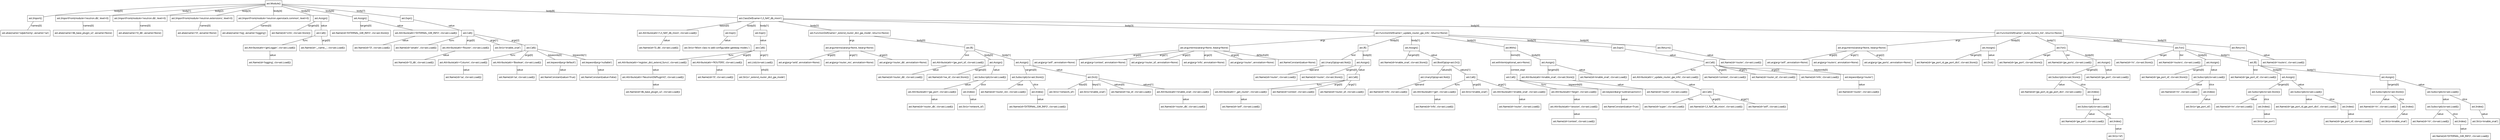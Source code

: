 graph G {
	graph [bb="0,0,14208,819"];
	node [label="\N"];
	<_ast.Module object at 0x11ee90a50>	 [fontname=Curier,
		height=0.5,
		label="ast.Module()",
		pos="1531,801",
		shape=box,
		width=1.3056];
	<_ast.Import object at 0x126f025d0>	 [fontname=Curier,
		height=0.5,
		label="ast.Import()",
		pos="201,714",
		shape=box,
		width=1.2222];
	<_ast.Module object at 0x11ee90a50> -- <_ast.Import object at 0x126f025d0>	 [fontname=Curier,
		label="body[0]",
		lp="704,757.5",
		pos="1483.9,800.22 1321.1,797.14 767.69,783.3 314,732 291.2,729.42 265.97,725.51 245.15,721.98"];
	<_ast.ImportFrom object at 0x126f02dd0>	 [fontname=Curier,
		height=0.5,
		label="ast.ImportFrom(module='neutron.db', level=0)",
		pos="473,714",
		shape=box,
		width=4.1667];
	<_ast.Module object at 0x11ee90a50> -- <_ast.ImportFrom object at 0x126f02dd0>	 [fontname=Curier,
		label="body[1]",
		lp="1026,757.5",
		pos="1483.7,797.97 1349.9,789.28 957.3,762.89 632,732 629.1,731.72 626.16,731.44 623.21,731.15"];
	<_ast.ImportFrom object at 0x128fe7690>	 [fontname=Curier,
		height=0.5,
		label="ast.ImportFrom(module='neutron.db', level=0)",
		pos="791,714",
		shape=box,
		width=4.1667];
	<_ast.Module object at 0x11ee90a50> -- <_ast.ImportFrom object at 0x128fe7690>	 [fontname=Curier,
		label="body[2]",
		lp="1229,757.5",
		pos="1483.9,795.46 1376.7,782.85 1110.8,751.59 941.28,731.67"];
	<_ast.ImportFrom object at 0x1266eb490>	 [fontname=Curier,
		height=0.5,
		label="ast.ImportFrom(module='neutron.extensions', level=0)",
		pos="1135,714",
		shape=box,
		width=4.875];
	<_ast.Module object at 0x11ee90a50> -- <_ast.ImportFrom object at 0x1266eb490>	 [fontname=Curier,
		label="body[3]",
		lp="1380,757.5",
		pos="1483.6,790.59 1417.8,776.14 1297.8,749.77 1217.2,732.06"];
	<_ast.ImportFrom object at 0x121acc750>	 [fontname=Curier,
		height=0.5,
		label="ast.ImportFrom(module='neutron.openstack.common', level=0)",
		pos="1531,714",
		shape=box,
		width=5.625];
	<_ast.Module object at 0x11ee90a50> -- <_ast.ImportFrom object at 0x121acc750>	 [fontname=Curier,
		label="body[4]",
		lp="1554,757.5",
		pos="1531,782.97 1531,768.04 1531,746.93 1531,732"];
	<_ast.Assign object at 0x12bda0d50>	 [fontname=Curier,
		height=0.5,
		label="ast.Assign()",
		pos="1797,714",
		shape=box,
		width=1.25];
	<_ast.Module object at 0x11ee90a50> -- <_ast.Assign object at 0x12bda0d50>	 [fontname=Curier,
		label="body[5]",
		lp="1708,757.5",
		pos="1578.3,785.52 1621.1,771.54 1685.8,750.39 1742,732 1745.2,730.94 1748.6,729.84 1752,728.74"];
	<_ast.Assign object at 0x126703190>	 [fontname=Curier,
		height=0.5,
		label="ast.Assign()",
		pos="2030,714",
		shape=box,
		width=1.25];
	<_ast.Module object at 0x11ee90a50> -- <_ast.Assign object at 0x126703190>	 [fontname=Curier,
		label="body[6]",
		lp="1834,757.5",
		pos="1578.4,792.74 1674.4,776 1890.6,738.31 1984.7,721.89"];
	<_ast.Expr object at 0x12c10f710>	 [fontname=Curier,
		height=0.5,
		label="ast.Expr()",
		pos="2402,714",
		shape=box,
		width=1.0694];
	<_ast.Module object at 0x11ee90a50> -- <_ast.Expr object at 0x12c10f710>	 [fontname=Curier,
		label="body[7]",
		lp="2042,757.5",
		pos="1578.1,796.29 1732.6,780.87 2221.4,732.04 2363.1,717.88"];
	<_ast.ClassDef object at 0x124ba3690>	 [fontname=Curier,
		height=0.5,
		label="ast.ClassDef(name='L3_NAT_db_mixin')",
		pos="4317,714",
		shape=box,
		width=3.7361];
	<_ast.Module object at 0x11ee90a50> -- <_ast.ClassDef object at 0x124ba3690>	 [fontname=Curier,
		label="body[8]",
		lp="3114,757.5",
		pos="1578.2,799.53 1891.6,789.74 3675.1,734.05 4182.4,718.2"];
	<_ast.alias object at 0x126f02bd0>	 [fontname=Curier,
		height=0.5,
		label="ast.alias(name='sqlalchemy', asname='sa')",
		pos="141,627",
		shape=box,
		width=3.9167];
	<_ast.Import object at 0x126f025d0> -- <_ast.alias object at 0x126f02bd0>	 [fontname=Curier,
		label="names[0]",
		lp="204,670.5",
		pos="188.57,695.97 178.27,681.04 163.71,659.93 153.42,645"];
	<_ast.alias object at 0x12ccbae50>	 [fontname=Curier,
		height=0.5,
		label="ast.alias(name='db_base_plugin_v2', asname=None)",
		pos="473,627",
		shape=box,
		width=4.8056];
	<_ast.ImportFrom object at 0x126f02dd0> -- <_ast.alias object at 0x12ccbae50>	 [fontname=Curier,
		label="names[0]",
		lp="502,670.5",
		pos="473,695.97 473,681.04 473,659.93 473,645"];
	<_ast.alias object at 0x128fe7350>	 [fontname=Curier,
		height=0.5,
		label="ast.alias(name='l3_db', asname=None)",
		pos="794,627",
		shape=box,
		width=3.5972];
	<_ast.ImportFrom object at 0x128fe7690> -- <_ast.alias object at 0x128fe7350>	 [fontname=Curier,
		label="names[0]",
		lp="822,670.5",
		pos="791.62,695.97 792.14,681.04 792.86,659.93 793.38,645"];
	<_ast.alias object at 0x121acc7d0>	 [fontname=Curier,
		height=0.5,
		label="ast.alias(name='l3', asname=None)",
		pos="1088,627",
		shape=box,
		width=3.2778];
	<_ast.ImportFrom object at 0x1266eb490> -- <_ast.alias object at 0x121acc7d0>	 [fontname=Curier,
		label="names[0]",
		lp="1144,670.5",
		pos="1125.3,695.97 1117.2,681.04 1105.8,659.93 1097.7,645"];
	<_ast.alias object at 0x126706ed0>	 [fontname=Curier,
		height=0.5,
		label="ast.alias(name='log', asname='logging')",
		pos="1355,627",
		shape=box,
		width=3.625];
	<_ast.ImportFrom object at 0x121acc750> -- <_ast.alias object at 0x126706ed0>	 [fontname=Curier,
		label="names[0]",
		lp="1483,670.5",
		pos="1494.5,695.97 1464.3,681.04 1421.6,659.93 1391.4,645"];
	<_ast.Name object at 0x12bda0f10>	 [fontname=Curier,
		height=0.5,
		label="ast.Name(id='LOG', ctx=ast.Store())",
		pos="1623,627",
		shape=box,
		width=3.3194];
	<_ast.Assign object at 0x12bda0d50> -- <_ast.Name object at 0x12bda0f10>	 [fontname=Curier,
		label="targets[0]",
		lp="1750.5,670.5",
		pos="1760.9,695.97 1731.1,681.04 1688.9,659.93 1659,645"];
	<_ast.Call object at 0x12bda0a90>	 [fontname=Curier,
		height=0.5,
		label="ast.Call()",
		pos="1797,627",
		shape=box,
		width=1.0139];
	<_ast.Assign object at 0x12bda0d50> -- <_ast.Call object at 0x12bda0a90>	 [fontname=Curier,
		label=value,
		lp="1814,670.5",
		pos="1797,695.97 1797,681.04 1797,659.93 1797,645"];
	<_ast.Attribute object at 0x126703a90>	 [fontname=Curier,
		height=0.5,
		label="ast.Attribute(attr='getLogger', ctx=ast.Load())",
		pos="1512,540",
		shape=box,
		width=4.0833];
	<_ast.Call object at 0x12bda0a90> -- <_ast.Attribute object at 0x126703a90>	 [fontname=Curier,
		label=func,
		lp="1706.5,583.5",
		pos="1760.5,612.35 1757.3,611.18 1754.1,610.05 1751,609 1694.3,589.75 1628.8,571.1 1580.8,558.05"];
	<_ast.Name object at 0x126703e50>	 [fontname=Curier,
		height=0.5,
		label="ast.Name(id='__name__', ctx=ast.Load())",
		pos="1814,540",
		shape=box,
		width=3.7917];
	<_ast.Call object at 0x12bda0a90> -- <_ast.Name object at 0x126703e50>	 [fontname=Curier,
		label="args[0]",
		lp="1828.5,583.5",
		pos="1800.5,608.97 1803.4,594.04 1807.6,572.93 1810.5,558"];
	<_ast.Name object at 0x126703dd0>	 [fontname=Curier,
		height=0.5,
		label="ast.Name(id='logging', ctx=ast.Load())",
		pos="1512,453",
		shape=box,
		width=3.5];
	<_ast.Attribute object at 0x126703a90> -- <_ast.Name object at 0x126703dd0>	 [fontname=Curier,
		label=value,
		lp="1529,496.5",
		pos="1512,521.97 1512,507.04 1512,485.93 1512,471"];
	<_ast.Name object at 0x123d56c50>	 [fontname=Curier,
		height=0.5,
		label="ast.Name(id='EXTERNAL_GW_INFO', ctx=ast.Store())",
		pos="2030,627",
		shape=box,
		width=4.9444];
	<_ast.Assign object at 0x126703190> -- <_ast.Name object at 0x123d56c50>	 [fontname=Curier,
		label="targets[0]",
		lp="2059.5,670.5",
		pos="2030,695.97 2030,681.04 2030,659.93 2030,645"];
	<_ast.Attribute object at 0x1258e0e90>	 [fontname=Curier,
		height=0.5,
		label="ast.Attribute(attr='EXTERNAL_GW_INFO', ctx=ast.Load())",
		pos="2415,627",
		shape=box,
		width=5.25];
	<_ast.Assign object at 0x126703190> -- <_ast.Attribute object at 0x1258e0e90>	 [fontname=Curier,
		label=value,
		lp="2263,670.5",
		pos="2075.3,703.76 2139.1,689.35 2256.4,662.83 2335.1,645.06"];
	<_ast.Name object at 0x12a1a6750>	 [fontname=Curier,
		height=0.5,
		label="ast.Name(id='l3', ctx=ast.Load())",
		pos="2113,540",
		shape=box,
		width=3.0278];
	<_ast.Attribute object at 0x1258e0e90> -- <_ast.Name object at 0x12a1a6750>	 [fontname=Curier,
		label=value,
		lp="2300,583.5",
		pos="2352.4,608.97 2300.6,594.04 2227.3,572.93 2175.5,558"];
	<_ast.Call object at 0x12c10f910>	 [fontname=Curier,
		height=0.5,
		label="ast.Call()",
		pos="2659,627",
		shape=box,
		width=1.0139];
	<_ast.Expr object at 0x12c10f710> -- <_ast.Call object at 0x12c10f910>	 [fontname=Curier,
		label=value,
		lp="2579,670.5",
		pos="2440.7,702.06 2483.2,688.8 2553.3,666.41 2613,645 2616.1,643.9 2619.2,642.73 2622.4,641.53"];
	<_ast.Name object at 0x12c10f090>	 [fontname=Curier,
		height=0.5,
		label="ast.Name(id='setattr', ctx=ast.Load())",
		pos="2363,540",
		shape=box,
		width=3.4167];
	<_ast.Call object at 0x12c10f910> -- <_ast.Name object at 0x12c10f090>	 [fontname=Curier,
		label=func,
		lp="2565.5,583.5",
		pos="2622.5,612.31 2619.3,611.15 2616.1,610.03 2613,609 2554.1,589.42 2486.2,570.94 2436.1,558.03"];
	<_ast.Attribute object at 0x12381a3d0>	 [fontname=Curier,
		height=0.5,
		label="ast.Attribute(attr='Router', ctx=ast.Load())",
		pos="2641,540",
		shape=box,
		width=3.7917];
	<_ast.Call object at 0x12c10f910> -- <_ast.Attribute object at 0x12381a3d0>	 [fontname=Curier,
		label="args[0]",
		lp="2673.5,583.5",
		pos="2655.3,608.97 2652.2,594.04 2647.8,572.93 2644.7,558"];
	<_ast.Str object at 0x12413ab50>	 [fontname=Curier,
		height=0.5,
		label="ast.Str(s='enable_snat')",
		pos="2877,540",
		shape=box,
		width=2.2639];
	<_ast.Call object at 0x12c10f910> -- <_ast.Str object at 0x12413ab50>	 [fontname=Curier,
		label="args[1]",
		lp="2803.5,583.5",
		pos="2696,612.24 2733.4,597.31 2791.3,574.2 2831.5,558.16"];
	<_ast.Call object at 0x12413acd0>	 [fontname=Curier,
		height=0.5,
		label="ast.Call()",
		pos="3013,540",
		shape=box,
		width=1.0139];
	<_ast.Call object at 0x12c10f910> -- <_ast.Call object at 0x12413acd0>	 [fontname=Curier,
		label="args[2]",
		lp="2922.5,583.5",
		pos="2695.6,620.86 2753.8,610.61 2870.8,588.17 2967,558 2970,557.05 2973.1,556 2976.3,554.9"];
	<_ast.Name object at 0x121ab3150>	 [fontname=Curier,
		height=0.5,
		label="ast.Name(id='l3_db', ctx=ast.Load())",
		pos="2357,453",
		shape=box,
		width=3.3472];
	<_ast.Attribute object at 0x12381a3d0> -- <_ast.Name object at 0x121ab3150>	 [fontname=Curier,
		label=value,
		lp="2534,496.5",
		pos="2582.2,521.97 2533.4,507.04 2464.5,485.93 2415.8,471"];
	<_ast.Attribute object at 0x126cd7d50>	 [fontname=Curier,
		height=0.5,
		label="ast.Attribute(attr='Column', ctx=ast.Load())",
		pos="2635,453",
		shape=box,
		width=3.875];
	<_ast.Call object at 0x12413acd0> -- <_ast.Attribute object at 0x126cd7d50>	 [fontname=Curier,
		label=func,
		lp="2909.5,496.5",
		pos="2976.3,525 2973.2,523.92 2970,522.9 2967,522 2894.1,500.32 2810.1,482.94 2744.9,471.05"];
	<_ast.Attribute object at 0x12c30ad50>	 [fontname=Curier,
		height=0.5,
		label="ast.Attribute(attr='Boolean', ctx=ast.Load())",
		pos="2934,453",
		shape=box,
		width=3.9306];
	<_ast.Call object at 0x12413acd0> -- <_ast.Attribute object at 0x12c30ad50>	 [fontname=Curier,
		label="args[0]",
		lp="3000.5,496.5",
		pos="2996.6,521.97 2983.1,507.04 2963.9,485.93 2950.3,471"];
	<_ast.keyword object at 0x121b2dd50>	 [fontname=Curier,
		height=0.5,
		label="ast.keyword(arg='default')",
		pos="3182,453",
		shape=box,
		width=2.4444];
	<_ast.Call object at 0x12413acd0> -- <_ast.keyword object at 0x121b2dd50>	 [fontname=Curier,
		label="keywords[0]",
		lp="3145.5,496.5",
		pos="3048,521.97 3077,507.04 3118,485.93 3147,471"];
	<_ast.keyword object at 0x125627c50>	 [fontname=Curier,
		height=0.5,
		label="ast.keyword(arg='nullable')",
		pos="3389,453",
		shape=box,
		width=2.5417];
	<_ast.Call object at 0x12413acd0> -- <_ast.keyword object at 0x125627c50>	 [fontname=Curier,
		label="keywords[1]",
		lp="3286.5,496.5",
		pos="3049.8,532.87 3085,525.92 3139.8,514.84 3187,504 3231.6,493.76 3281.4,481.19 3320.5,471.09"];
	<_ast.Name object at 0x126cd7290>	 [fontname=Curier,
		height=0.5,
		label="ast.Name(id='sa', ctx=ast.Load())",
		pos="2635,366",
		shape=box,
		width=3.0833];
	<_ast.Attribute object at 0x126cd7d50> -- <_ast.Name object at 0x126cd7290>	 [fontname=Curier,
		label=value,
		lp="2652,409.5",
		pos="2635,434.97 2635,420.04 2635,398.93 2635,384"];
	<_ast.Name object at 0x11ef83890>	 [fontname=Curier,
		height=0.5,
		label="ast.Name(id='sa', ctx=ast.Load())",
		pos="2932,366",
		shape=box,
		width=3.0833];
	<_ast.Attribute object at 0x12c30ad50> -- <_ast.Name object at 0x11ef83890>	 [fontname=Curier,
		label=value,
		lp="2951,409.5",
		pos="2933.6,434.97 2933.2,420.04 2932.8,398.93 2932.4,384"];
	<_ast.NameConstant object at 0x125627ed0>	 [fontname=Curier,
		height=0.5,
		label="ast.NameConstant(value=True)",
		pos="3167,366",
		shape=box,
		width=2.9444];
	<_ast.keyword object at 0x121b2dd50> -- <_ast.NameConstant object at 0x125627ed0>	 [fontname=Curier,
		label=value,
		lp="3193,409.5",
		pos="3178.9,434.97 3176.3,420.04 3172.7,398.93 3170.1,384"];
	<_ast.NameConstant object at 0x124ba3550>	 [fontname=Curier,
		height=0.5,
		label="ast.NameConstant(value=False)",
		pos="3400,366",
		shape=box,
		width=3.0278];
	<_ast.keyword object at 0x125627c50> -- <_ast.NameConstant object at 0x124ba3550>	 [fontname=Curier,
		label=value,
		lp="3413,409.5",
		pos="3391.3,434.97 3393.2,420.04 3395.8,398.93 3397.7,384"];
	<_ast.Attribute object at 0x124ba39d0>	 [fontname=Curier,
		height=0.5,
		label="ast.Attribute(attr='L3_NAT_db_mixin', ctx=ast.Load())",
		pos="3865,627",
		shape=box,
		width=4.8056];
	<_ast.ClassDef object at 0x124ba3690> -- <_ast.Attribute object at 0x124ba39d0>	 [fontname=Curier,
		label="bases[0]",
		lp="4145.5,670.5",
		pos="4223.3,695.97 4145.8,681.04 4036.1,659.93 3958.5,645"];
	<_ast.Expr object at 0x12bb1e150>	 [fontname=Curier,
		height=0.5,
		label="ast.Expr()",
		pos="4159,627",
		shape=box,
		width=1.0694];
	<_ast.ClassDef object at 0x124ba3690> -- <_ast.Expr object at 0x12bb1e150>	 [fontname=Curier,
		label="body[0]",
		lp="4271,670.5",
		pos="4284.3,695.97 4257.1,681.04 4218.8,659.93 4191.7,645"];
	<_ast.Expr object at 0x126cb8710>	 [fontname=Curier,
		height=0.5,
		label="ast.Expr()",
		pos="4317,627",
		shape=box,
		width=1.0694];
	<_ast.ClassDef object at 0x124ba3690> -- <_ast.Expr object at 0x126cb8710>	 [fontname=Curier,
		label="body[1]",
		lp="4340,670.5",
		pos="4317,695.97 4317,681.04 4317,659.93 4317,645"];
	<_ast.FunctionDef object at 0x126ecc490>	 [fontname=Curier,
		height=0.5,
		label="ast.FunctionDef(name='_extend_router_dict_gw_mode', returns=None)",
		pos="4816,627",
		shape=box,
		width=6.3611];
	<_ast.ClassDef object at 0x124ba3690> -- <_ast.FunctionDef object at 0x126ecc490>	 [fontname=Curier,
		label="body[2]",
		lp="4620,670.5",
		pos="4420.4,695.97 4506,681.04 4627.1,659.93 4712.7,645"];
	<_ast.FunctionDef object at 0x121b4b590>	 [fontname=Curier,
		height=0.5,
		label="ast.FunctionDef(name='_update_router_gw_info', returns=None)",
		pos="8040,627",
		shape=box,
		width=5.7778];
	<_ast.ClassDef object at 0x124ba3690> -- <_ast.FunctionDef object at 0x121b4b590>	 [fontname=Curier,
		label="body[3]",
		lp="6425,670.5",
		pos="4451.7,710.85 5011,697.78 7152.2,647.75 7831.8,631.87"];
	<_ast.FunctionDef object at 0x12c04ca10>	 [fontname=Curier,
		height=0.5,
		label="ast.FunctionDef(name='_build_routers_list', returns=None)",
		pos="11501,627",
		shape=box,
		width=5.2639];
	<_ast.ClassDef object at 0x124ba3690> -- <_ast.FunctionDef object at 0x12c04ca10>	 [fontname=Curier,
		label="body[4]",
		lp="8363,670.5",
		pos="4451.7,712.37 5333.5,701.69 10277,641.82 11311,629.3"];
	<_ast.Name object at 0x12bb1e290>	 [fontname=Curier,
		height=0.5,
		label="ast.Name(id='l3_db', ctx=ast.Load())",
		pos="3739,540",
		shape=box,
		width=3.3472];
	<_ast.Attribute object at 0x124ba39d0> -- <_ast.Name object at 0x12bb1e290>	 [fontname=Curier,
		label=value,
		lp="3827,583.5",
		pos="3838.9,608.97 3817.3,594.04 3786.7,572.93 3765.1,558"];
	<_ast.Str object at 0x12c2e9d10>	 [fontname=Curier,
		height=0.5,
		label="ast.Str(s='Mixin class to add configurable gateway modes.')",
		pos="4070,540",
		shape=box,
		width=5.3333];
	<_ast.Expr object at 0x12bb1e150> -- <_ast.Str object at 0x12c2e9d10>	 [fontname=Curier,
		label=value,
		lp="4137,583.5",
		pos="4140.6,608.97 4125.3,594.04 4103.7,572.93 4088.4,558"];
	<_ast.Call object at 0x12e2f0390>	 [fontname=Curier,
		height=0.5,
		label="ast.Call()",
		pos="4317,540",
		shape=box,
		width=1.0139];
	<_ast.Expr object at 0x126cb8710> -- <_ast.Call object at 0x12e2f0390>	 [fontname=Curier,
		label=value,
		lp="4334,583.5",
		pos="4317,608.97 4317,594.04 4317,572.93 4317,558"];
	<_ast.Attribute object at 0x12c2fa090>	 [fontname=Curier,
		height=0.5,
		label="ast.Attribute(attr='register_dict_extend_funcs', ctx=ast.Load())",
		pos="3702,453",
		shape=box,
		width=5.5278];
	<_ast.Call object at 0x12e2f0390> -- <_ast.Attribute object at 0x12c2fa090>	 [fontname=Curier,
		label=func,
		lp="4163.5,496.5",
		pos="4280.4,524.72 4277.2,523.7 4274.1,522.78 4271,522 4232.6,512.33 4022.1,488.02 3868.3,471.01"];
	<_ast.Attribute object at 0x126eccb50>	 [fontname=Curier,
		height=0.5,
		label="ast.Attribute(attr='ROUTERS', ctx=ast.Load())",
		pos="4069,453",
		shape=box,
		width=4.1667];
	<_ast.Call object at 0x12e2f0390> -- <_ast.Attribute object at 0x126eccb50>	 [fontname=Curier,
		label="args[0]",
		lp="4237.5,496.5",
		pos="4280.4,525.51 4277.2,524.31 4274.1,523.12 4271,522 4221.6,503.9 4164.8,484.65 4124.1,471.1"];
	<_ast.List object at 0x126ecc610>	 [fontname=Curier,
		height=0.5,
		label="ast.List(ctx=ast.Load())",
		pos="4317,453",
		shape=box,
		width=2.2083];
	<_ast.Call object at 0x12e2f0390> -- <_ast.List object at 0x126ecc610>	 [fontname=Curier,
		label="args[1]",
		lp="4338.5,496.5",
		pos="4317,521.97 4317,507.04 4317,485.93 4317,471"];
	<_ast.Attribute object at 0x126ecc9d0>	 [fontname=Curier,
		height=0.5,
		label="ast.Attribute(attr='NeutronDbPluginV2', ctx=ast.Load())",
		pos="3705,366",
		shape=box,
		width=4.9306];
	<_ast.Attribute object at 0x12c2fa090> -- <_ast.Attribute object at 0x126ecc9d0>	 [fontname=Curier,
		label=value,
		lp="3721,409.5",
		pos="3702.6,434.97 3703.1,420.04 3703.9,398.93 3704.4,384"];
	<_ast.Name object at 0x126ecc4d0>	 [fontname=Curier,
		height=0.5,
		label="ast.Name(id='db_base_plugin_v2', ctx=ast.Load())",
		pos="3705,279",
		shape=box,
		width=4.5556];
	<_ast.Attribute object at 0x126ecc9d0> -- <_ast.Name object at 0x126ecc4d0>	 [fontname=Curier,
		label=value,
		lp="3722,322.5",
		pos="3705,347.97 3705,333.04 3705,311.93 3705,297"];
	<_ast.Name object at 0x126ecc810>	 [fontname=Curier,
		height=0.5,
		label="ast.Name(id='l3', ctx=ast.Load())",
		pos="4060,366",
		shape=box,
		width=3.0278];
	<_ast.Attribute object at 0x126eccb50> -- <_ast.Name object at 0x126ecc810>	 [fontname=Curier,
		label=value,
		lp="4083,409.5",
		pos="4067.1,434.97 4065.6,420.04 4063.4,398.93 4061.9,384"];
	<_ast.Str object at 0x126ecc110>	 [fontname=Curier,
		height=0.5,
		label="ast.Str(s='_extend_router_dict_gw_mode')",
		pos="4327,366",
		shape=box,
		width=3.875];
	<_ast.List object at 0x126ecc610> -- <_ast.Str object at 0x126ecc110>	 [fontname=Curier,
		label="elts[0]",
		lp="4342,409.5",
		pos="4319.1,434.97 4320.8,420.04 4323.2,398.93 4324.9,384"];
	<_ast.arguments object at 0x126ecc710>	 [fontname=Curier,
		height=0.5,
		label="ast.arguments(vararg=None, kwarg=None)",
		pos="4816,540",
		shape=box,
		width=3.9306];
	<_ast.FunctionDef object at 0x126ecc490> -- <_ast.arguments object at 0x126ecc710>	 [fontname=Curier,
		label=args,
		lp="4830,583.5",
		pos="4816,608.97 4816,594.04 4816,572.93 4816,558"];
	<_ast.If object at 0x12a5a0650>	 [fontname=Curier,
		height=0.5,
		label="ast.If()",
		pos="5485,540",
		shape=box,
		width=0.77778];
	<_ast.FunctionDef object at 0x126ecc490> -- <_ast.If object at 0x12a5a0650>	 [fontname=Curier,
		label="body[0]",
		lp="5214,583.5",
		pos="4954.6,608.97 5116.3,587.95 5372.3,554.65 5456.9,543.66"];
	<_ast.arg object at 0x11d402a50>	 [fontname=Curier,
		height=0.5,
		label="ast.arg(arg='seld', annotation=None)",
		pos="4536,453",
		shape=box,
		width=3.375];
	<_ast.arguments object at 0x126ecc710> -- <_ast.arg object at 0x11d402a50>	 [fontname=Curier,
		label="args[0]",
		lp="4714.5,496.5",
		pos="4758,521.97 4709.9,507.04 4642,485.93 4593.9,471"];
	<_ast.arg object at 0x12a5b5d10>	 [fontname=Curier,
		height=0.5,
		label="ast.arg(arg='router_res', annotation=None)",
		pos="4816,453",
		shape=box,
		width=3.9028];
	<_ast.arguments object at 0x126ecc710> -- <_ast.arg object at 0x12a5b5d10>	 [fontname=Curier,
		label="args[1]",
		lp="4837.5,496.5",
		pos="4816,521.97 4816,507.04 4816,485.93 4816,471"];
	<_ast.arg object at 0x12a5a0550>	 [fontname=Curier,
		height=0.5,
		label="ast.arg(arg='router_db', annotation=None)",
		pos="5113,453",
		shape=box,
		width=3.8472];
	<_ast.arguments object at 0x126ecc710> -- <_ast.arg object at 0x12a5a0550>	 [fontname=Curier,
		label="args[2]",
		lp="5004.5,496.5",
		pos="4877.5,521.97 4928.5,507.04 5000.6,485.93 5051.5,471"];
	<_ast.Attribute object at 0x12a5a08d0>	 [fontname=Curier,
		height=0.5,
		label="ast.Attribute(attr='gw_port_id', ctx=ast.Load())",
		pos="5420,453",
		shape=box,
		width=4.1667];
	<_ast.If object at 0x12a5a0650> -- <_ast.Attribute object at 0x12a5a08d0>	 [fontname=Curier,
		label=test,
		lp="5468.5,496.5",
		pos="5471.5,521.97 5460.4,507.04 5444.6,485.93 5433.5,471"];
	<_ast.Assign object at 0x12a5a0c90>	 [fontname=Curier,
		height=0.5,
		label="ast.Assign()",
		pos="5633,453",
		shape=box,
		width=1.25];
	<_ast.If object at 0x12a5a0650> -- <_ast.Assign object at 0x12a5a0c90>	 [fontname=Curier,
		label="body[0]",
		lp="5591,496.5",
		pos="5513.2,523.43 5538.7,508.44 5576.1,486.42 5602.4,471.01"];
	<_ast.Assign object at 0x121b4b390>	 [fontname=Curier,
		height=0.5,
		label="ast.Assign()",
		pos="5765,453",
		shape=box,
		width=1.25];
	<_ast.If object at 0x12a5a0650> -- <_ast.Assign object at 0x121b4b390>	 [fontname=Curier,
		label="body[1]",
		lp="5686,496.5",
		pos="5513.2,532.98 5540.2,526.1 5582.1,515.07 5618,504 5652.5,493.37 5691,479.96 5719.9,469.56"];
	<_ast.Name object at 0x12a5a0bd0>	 [fontname=Curier,
		height=0.5,
		label="ast.Name(id='router_db', ctx=ast.Load())",
		pos="5095,366",
		shape=box,
		width=3.7083];
	<_ast.Attribute object at 0x12a5a08d0> -- <_ast.Name object at 0x12a5a0bd0>	 [fontname=Curier,
		label=value,
		lp="5294,409.5",
		pos="5352.7,434.97 5296.9,420.04 5218,398.93 5162.3,384"];
	<_ast.Name object at 0x121b4b610>	 [fontname=Curier,
		height=0.5,
		label="ast.Name(id='nw_id', ctx=ast.Store())",
		pos="5370,366",
		shape=box,
		width=3.4167];
	<_ast.Assign object at 0x12a5a0c90> -- <_ast.Name object at 0x121b4b610>	 [fontname=Curier,
		label="targets[0]",
		lp="5551.5,409.5",
		pos="5587.9,437.96 5584.9,436.96 5581.9,435.96 5579,435 5526.8,417.67 5467.2,398.01 5425,384.12"];
	<_ast.Subscript object at 0x121b4b350>	 [fontname=Curier,
		height=0.5,
		label="ast.Subscript(ctx=ast.Load())",
		pos="5609,366",
		shape=box,
		width=2.7222];
	<_ast.Assign object at 0x12a5a0c90> -- <_ast.Subscript object at 0x121b4b350>	 [fontname=Curier,
		label=value,
		lp="5640,409.5",
		pos="5628,434.97 5623.9,420.04 5618.1,398.93 5614,384"];
	<_ast.Attribute object at 0x121b4b290>	 [fontname=Curier,
		height=0.5,
		label="ast.Attribute(attr='gw_port', ctx=ast.Load())",
		pos="5335,279",
		shape=box,
		width=3.9028];
	<_ast.Subscript object at 0x121b4b350> -- <_ast.Attribute object at 0x121b4b290>	 [fontname=Curier,
		label=value,
		lp="5506,322.5",
		pos="5552.2,347.97 5505.2,333.04 5438.7,311.93 5391.7,297"];
	<_ast.Index object at 0x121b4b710>	 [fontname=Curier,
		height=0.5,
		label="ast.Index()",
		pos="5543,279",
		shape=box,
		width=1.1528];
	<_ast.Subscript object at 0x121b4b350> -- <_ast.Index object at 0x121b4b710>	 [fontname=Curier,
		label=slice,
		lp="5594.5,322.5",
		pos="5595.3,347.97 5584,333.04 5568,311.93 5556.7,297"];
	<_ast.Name object at 0x121b4b450>	 [fontname=Curier,
		height=0.5,
		label="ast.Name(id='router_db', ctx=ast.Load())",
		pos="5328,192",
		shape=box,
		width=3.7083];
	<_ast.Attribute object at 0x121b4b290> -- <_ast.Name object at 0x121b4b450>	 [fontname=Curier,
		label=value,
		lp="5349,235.5",
		pos="5333.5,260.97 5332.3,246.04 5330.6,224.93 5329.4,210"];
	<_ast.Str object at 0x121b4b250>	 [fontname=Curier,
		height=0.5,
		label="ast.Str(s='network_id')",
		pos="5557,192",
		shape=box,
		width=2.1528];
	<_ast.Index object at 0x121b4b710> -- <_ast.Str object at 0x121b4b250>	 [fontname=Curier,
		label=value,
		lp="5568,235.5",
		pos="5545.9,260.97 5548.3,246.04 5551.7,224.93 5554.1,210"];
	<_ast.Subscript object at 0x121b4b5d0>	 [fontname=Curier,
		height=0.5,
		label="ast.Subscript(ctx=ast.Store())",
		pos="5824,366",
		shape=box,
		width=2.75];
	<_ast.Assign object at 0x121b4b390> -- <_ast.Subscript object at 0x121b4b5d0>	 [fontname=Curier,
		label="targets[0]",
		lp="5828.5,409.5",
		pos="5777.2,434.97 5787.4,420.04 5801.7,398.93 5811.8,384"];
	<_ast.Dict object at 0x121b4b490>	 [fontname=Curier,
		height=0.5,
		label="ast.Dict()",
		pos="6247,366",
		shape=box,
		width=1.0139];
	<_ast.Assign object at 0x121b4b390> -- <_ast.Dict object at 0x121b4b490>	 [fontname=Curier,
		label=value,
		lp="5988,409.5",
		pos="5810.2,437.34 5813.2,436.5 5816.1,435.71 5819,435 5961.7,399.95 6135.7,378.23 6210.2,369.89"];
	<_ast.Name object at 0x121b4b310>	 [fontname=Curier,
		height=0.5,
		label="ast.Name(id='router_res', ctx=ast.Load())",
		pos="5738,279",
		shape=box,
		width=3.7639];
	<_ast.Subscript object at 0x121b4b5d0> -- <_ast.Name object at 0x121b4b310>	 [fontname=Curier,
		label=value,
		lp="5795,322.5",
		pos="5798.7,347.99 5791.7,342.53 5784.3,336.31 5778,330 5768,319.98 5758.1,307.47 5750.7,297.35"];
	<_ast.Index object at 0x121b4b4d0>	 [fontname=Curier,
		height=0.5,
		label="ast.Index()",
		pos="5933,279",
		shape=box,
		width=1.1528];
	<_ast.Subscript object at 0x121b4b5d0> -- <_ast.Index object at 0x121b4b4d0>	 [fontname=Curier,
		label=slice,
		lp="5900.5,322.5",
		pos="5846.6,347.97 5865.3,333.04 5891.7,311.93 5910.4,297"];
	<_ast.Name object at 0x121b4b690>	 [fontname=Curier,
		height=0.5,
		label="ast.Name(id='EXTERNAL_GW_INFO', ctx=ast.Load())",
		pos="5933,192",
		shape=box,
		width=4.9167];
	<_ast.Index object at 0x121b4b4d0> -- <_ast.Name object at 0x121b4b690>	 [fontname=Curier,
		label=value,
		lp="5950,235.5",
		pos="5933,260.97 5933,246.04 5933,224.93 5933,210"];
	<_ast.Str object at 0x121b4b950>	 [fontname=Curier,
		height=0.5,
		label="ast.Str(s='network_id')",
		pos="6070,279",
		shape=box,
		width=2.1528];
	<_ast.Dict object at 0x121b4b490> -- <_ast.Str object at 0x121b4b950>	 [fontname=Curier,
		label="keys[0]",
		lp="6192.5,322.5",
		pos="6210.3,347.97 6179.9,333.04 6137,311.93 6106.6,297"];
	<_ast.Str object at 0x121b4b650>	 [fontname=Curier,
		height=0.5,
		label="ast.Str(s='enable_snat')",
		pos="6247,279",
		shape=box,
		width=2.2639];
	<_ast.Dict object at 0x121b4b490> -- <_ast.Str object at 0x121b4b650>	 [fontname=Curier,
		label="keys[1]",
		lp="6269.5,322.5",
		pos="6247,347.97 6247,333.04 6247,311.93 6247,297"];
	<_ast.Name object at 0x121b4bf10>	 [fontname=Curier,
		height=0.5,
		label="ast.Name(id='nw_id', ctx=ast.Load())",
		pos="6469,279",
		shape=box,
		width=3.3889];
	<_ast.Dict object at 0x121b4b490> -- <_ast.Name object at 0x121b4bf10>	 [fontname=Curier,
		label="values[0]",
		lp="6400.5,322.5",
		pos="6283.7,351.63 6321.8,336.67 6381.7,313.2 6423,297.01"];
	<_ast.Attribute object at 0x121b4be90>	 [fontname=Curier,
		height=0.5,
		label="ast.Attribute(attr='enable_snat', ctx=ast.Load())",
		pos="6763,279",
		shape=box,
		width=4.2639];
	<_ast.Dict object at 0x121b4b490> -- <_ast.Attribute object at 0x121b4be90>	 [fontname=Curier,
		label="values[1]",
		lp="6564.5,322.5",
		pos="6283.7,359.81 6360.3,346.9 6539.8,316.64 6656.1,297.03"];
	<_ast.Name object at 0x121b4b7d0>	 [fontname=Curier,
		height=0.5,
		label="ast.Name(id='router_db', ctx=ast.Load())",
		pos="6763,192",
		shape=box,
		width=3.7083];
	<_ast.Attribute object at 0x121b4be90> -- <_ast.Name object at 0x121b4b7d0>	 [fontname=Curier,
		label=value,
		lp="6780,235.5",
		pos="6763,260.97 6763,246.04 6763,224.93 6763,210"];
	<_ast.arguments object at 0x121b4b210>	 [fontname=Curier,
		height=0.5,
		label="ast.arguments(vararg=None, kwarg=None)",
		pos="6776,540",
		shape=box,
		width=3.9306];
	<_ast.FunctionDef object at 0x121b4b590> -- <_ast.arguments object at 0x121b4b210>	 [fontname=Curier,
		label=args,
		lp="7498,583.5",
		pos="7832,612.68 7573.9,594.92 7140.8,565.11 6918,549.77"];
	<_ast.If object at 0x121b4bcd0>	 [fontname=Curier,
		height=0.5,
		label="ast.If()",
		pos="7667,540",
		shape=box,
		width=0.77778];
	<_ast.FunctionDef object at 0x121b4b590> -- <_ast.If object at 0x121b4bcd0>	 [fontname=Curier,
		label="body[0]",
		lp="7899,583.5",
		pos="7962.7,608.97 7879.5,589.56 7751.5,559.7 7695.2,546.58"];
	<_ast.Assign object at 0x121b4b810>	 [fontname=Curier,
		height=0.5,
		label="ast.Assign()",
		pos="8040,540",
		shape=box,
		width=1.25];
	<_ast.FunctionDef object at 0x121b4b590> -- <_ast.Assign object at 0x121b4b810>	 [fontname=Curier,
		label="body[1]",
		lp="8063,583.5",
		pos="8040,608.97 8040,594.04 8040,572.93 8040,558"];
	<_ast.With object at 0x121b4bb50>	 [fontname=Curier,
		height=0.5,
		label="ast.With()",
		pos="8589,540",
		shape=box,
		width=1.0556];
	<_ast.FunctionDef object at 0x121b4b590> -- <_ast.With object at 0x121b4bb50>	 [fontname=Curier,
		label="body[2]",
		lp="8371,583.5",
		pos="8153.8,608.97 8278,589.29 8470,558.86 8550.9,546.03"];
	<_ast.Expr object at 0x12c04cc10>	 [fontname=Curier,
		height=0.5,
		label="ast.Expr()",
		pos="9129,540",
		shape=box,
		width=1.0694];
	<_ast.FunctionDef object at 0x121b4b590> -- <_ast.Expr object at 0x12c04cc10>	 [fontname=Curier,
		label="body[3]",
		lp="8673,583.5",
		pos="8248,610.38 8514.4,589.1 8957.5,553.7 9090.3,543.09"];
	<_ast.Return object at 0x12c04c290>	 [fontname=Curier,
		height=0.5,
		label="ast.Return()",
		pos="9452,540",
		shape=box,
		width=1.25];
	<_ast.FunctionDef object at 0x121b4b590> -- <_ast.Return object at 0x12c04c290>	 [fontname=Curier,
		label="body[4]",
		lp="8951,583.5",
		pos="8248.1,616.35 8378.1,609.53 8548.8,600.25 8700,591 8968.1,574.6 9289.7,551.71 9406.7,543.28"];
	<_ast.arg object at 0x121b4b6d0>	 [fontname=Curier,
		height=0.5,
		label="ast.arg(arg='self', annotation=None)",
		pos="5948,453",
		shape=box,
		width=3.3194];
	<_ast.arguments object at 0x121b4b210> -- <_ast.arg object at 0x121b4b6d0>	 [fontname=Curier,
		label="args[0]",
		lp="6386.5,496.5",
		pos="6634.2,527.69 6492.9,515.02 6269.7,493.94 6077,471 6074,470.64 6070.9,470.27 6067.8,469.88"];
	<_ast.arg object at 0x121b4b0d0>	 [fontname=Curier,
		height=0.5,
		label="ast.arg(arg='context', annotation=None)",
		pos="6217,453",
		shape=box,
		width=3.6389];
	<_ast.arguments object at 0x121b4b210> -- <_ast.arg object at 0x121b4b0d0>	 [fontname=Curier,
		label="args[1]",
		lp="6551.5,496.5",
		pos="6660.2,521.97 6564.2,507.04 6428.6,485.93 6332.7,471"];
	<_ast.arg object at 0x121b4b150>	 [fontname=Curier,
		height=0.5,
		label="ast.arg(arg='router_id', annotation=None)",
		pos="6502,453",
		shape=box,
		width=3.7778];
	<_ast.arguments object at 0x121b4b210> -- <_ast.arg object at 0x121b4b150>	 [fontname=Curier,
		label="args[2]",
		lp="6677.5,496.5",
		pos="6719.2,521.97 6672.2,507.04 6605.7,485.93 6558.7,471"];
	<_ast.arg object at 0x121b4bc10>	 [fontname=Curier,
		height=0.5,
		label="ast.arg(arg='info', annotation=None)",
		pos="6776,453",
		shape=box,
		width=3.3333];
	<_ast.arguments object at 0x121b4b210> -- <_ast.arg object at 0x121b4bc10>	 [fontname=Curier,
		label="args[3]",
		lp="6797.5,496.5",
		pos="6776,521.97 6776,507.04 6776,485.93 6776,471"];
	<_ast.arg object at 0x121b4b1d0>	 [fontname=Curier,
		height=0.5,
		label="ast.arg(arg='router', annotation=None)",
		pos="7041,453",
		shape=box,
		width=3.5278];
	<_ast.arguments object at 0x121b4b210> -- <_ast.arg object at 0x121b4b1d0>	 [fontname=Curier,
		label="args[4]",
		lp="6946.5,496.5",
		pos="6830.9,521.97 6876.4,507.04 6940.7,485.93 6986.2,471"];
	<_ast.NameConstant object at 0x121b4b110>	 [fontname=Curier,
		height=0.5,
		label="ast.NameConstant(value=None)",
		pos="7295,453",
		shape=box,
		width=3.0139];
	<_ast.arguments object at 0x121b4b210> -- <_ast.NameConstant object at 0x121b4b110>	 [fontname=Curier,
		label="defaults[0]",
		lp="7099.5,496.5",
		pos="6883.5,521.97 6972.6,507.04 7098.6,485.93 7187.6,471"];
	<_ast.UnaryOp object at 0x121b4bc90>	 [fontname=Curier,
		height=0.5,
		label="ast.UnaryOp(op=ast.Not())",
		pos="7513,453",
		shape=box,
		width=2.5278];
	<_ast.If object at 0x121b4bcd0> -- <_ast.UnaryOp object at 0x121b4bc90>	 [fontname=Curier,
		label=test,
		lp="7611.5,496.5",
		pos="7638.8,524.04 7612.3,509.08 7572.7,486.73 7545.1,471.11"];
	<_ast.Assign object at 0x121b4bd50>	 [fontname=Curier,
		height=0.5,
		label="ast.Assign()",
		pos="7667,453",
		shape=box,
		width=1.25];
	<_ast.If object at 0x121b4bcd0> -- <_ast.Assign object at 0x121b4bd50>	 [fontname=Curier,
		label="body[0]",
		lp="7690,496.5",
		pos="7667,521.97 7667,507.04 7667,485.93 7667,471"];
	<_ast.Name object at 0x121b4bd10>	 [fontname=Curier,
		height=0.5,
		label="ast.Name(id='router', ctx=ast.Load())",
		pos="7219,366",
		shape=box,
		width=3.3889];
	<_ast.UnaryOp object at 0x121b4bc90> -- <_ast.Name object at 0x121b4bd10>	 [fontname=Curier,
		label=operand,
		lp="7410,409.5",
		pos="7452.1,434.97 7401.6,420.04 7330.3,398.93 7279.8,384"];
	<_ast.Name object at 0x121b4bf90>	 [fontname=Curier,
		height=0.5,
		label="ast.Name(id='router', ctx=ast.Store())",
		pos="7482,366",
		shape=box,
		width=3.4167];
	<_ast.Assign object at 0x121b4bd50> -- <_ast.Name object at 0x121b4bf90>	 [fontname=Curier,
		label="targets[0]",
		lp="7615.5,409.5",
		pos="7628.7,434.97 7596.9,420.04 7552,398.93 7520.3,384"];
	<_ast.Call object at 0x121b4bfd0>	 [fontname=Curier,
		height=0.5,
		label="ast.Call()",
		pos="7660,366",
		shape=box,
		width=1.0139];
	<_ast.Assign object at 0x121b4bd50> -- <_ast.Call object at 0x121b4bfd0>	 [fontname=Curier,
		label=value,
		lp="7681,409.5",
		pos="7665.5,434.97 7664.3,420.04 7662.6,398.93 7661.4,384"];
	<_ast.Attribute object at 0x121b4bdd0>	 [fontname=Curier,
		height=0.5,
		label="ast.Attribute(attr='_get_router', ctx=ast.Load())",
		pos="7086,279",
		shape=box,
		width=4.2083];
	<_ast.Call object at 0x121b4bfd0> -- <_ast.Attribute object at 0x121b4bdd0>	 [fontname=Curier,
		label=func,
		lp="7483.5,322.5",
		pos="7623.4,350.75 7620.2,349.73 7617.1,348.79 7614,348 7609.3,346.78 7380.3,317.06 7225.5,297.03"];
	<_ast.Name object at 0x121b4bc50>	 [fontname=Curier,
		height=0.5,
		label="ast.Name(id='context', ctx=ast.Load())",
		pos="7382,279",
		shape=box,
		width=3.5];
	<_ast.Call object at 0x121b4bfd0> -- <_ast.Name object at 0x121b4bc50>	 [fontname=Curier,
		label="args[0]",
		lp="7579.5,322.5",
		pos="7623.4,351.38 7620.3,350.2 7617.1,349.06 7614,348 7558.6,328.95 7494.7,310.17 7448,297.03"];
	<_ast.Name object at 0x121b4bbd0>	 [fontname=Curier,
		height=0.5,
		label="ast.Name(id='router_id', ctx=ast.Load())",
		pos="7657,279",
		shape=box,
		width=3.6389];
	<_ast.Call object at 0x121b4bfd0> -- <_ast.Name object at 0x121b4bbd0>	 [fontname=Curier,
		label="args[1]",
		lp="7680.5,322.5",
		pos="7659.4,347.97 7658.9,333.04 7658.1,311.93 7657.6,297"];
	<_ast.Name object at 0x121b4be10>	 [fontname=Curier,
		height=0.5,
		label="ast.Name(id='self', ctx=ast.Load())",
		pos="7086,192",
		shape=box,
		width=3.1806];
	<_ast.Attribute object at 0x121b4bdd0> -- <_ast.Name object at 0x121b4be10>	 [fontname=Curier,
		label=value,
		lp="7103,235.5",
		pos="7086,260.97 7086,246.04 7086,224.93 7086,210"];
	<_ast.Name object at 0x121b4b850>	 [fontname=Curier,
		height=0.5,
		label="ast.Name(id='enable_snat', ctx=ast.Store())",
		pos="7979,453",
		shape=box,
		width=3.9722];
	<_ast.Assign object at 0x121b4b810> -- <_ast.Name object at 0x121b4b850>	 [fontname=Curier,
		label="targets[0]",
		lp="8043.5,496.5",
		pos="8027.4,521.97 8016.9,507.04 8002.1,485.93 7991.6,471"];
	<_ast.BoolOp object at 0x121b4b890>	 [fontname=Curier,
		height=0.5,
		label="ast.BoolOp(op=ast.Or())",
		pos="8223,453",
		shape=box,
		width=2.3056];
	<_ast.Assign object at 0x121b4b810> -- <_ast.BoolOp object at 0x121b4b890>	 [fontname=Curier,
		label=value,
		lp="8160,496.5",
		pos="8077.9,521.97 8109.3,507.04 8153.7,485.93 8185.1,471"];
	<_ast.UnaryOp object at 0x121b4b8d0>	 [fontname=Curier,
		height=0.5,
		label="ast.UnaryOp(op=ast.Not())",
		pos="7981,366",
		shape=box,
		width=2.5278];
	<_ast.BoolOp object at 0x121b4b890> -- <_ast.UnaryOp object at 0x121b4b8d0>	 [fontname=Curier,
		label="values[0]",
		lp="8145.5,409.5",
		pos="8172.9,434.97 8131.3,420.04 8072.6,398.93 8031.1,384"];
	<_ast.Call object at 0x121b4b990>	 [fontname=Curier,
		height=0.5,
		label="ast.Call()",
		pos="8336,366",
		shape=box,
		width=1.0139];
	<_ast.BoolOp object at 0x121b4b890> -- <_ast.Call object at 0x121b4b990>	 [fontname=Curier,
		label="values[1]",
		lp="8315.5,409.5",
		pos="8246.4,434.97 8265.8,420.04 8293.2,398.93 8312.6,384"];
	<_ast.Name object at 0x121b4b910>	 [fontname=Curier,
		height=0.5,
		label="ast.Name(id='info', ctx=ast.Load())",
		pos="7921,279",
		shape=box,
		width=3.1944];
	<_ast.UnaryOp object at 0x121b4b8d0> -- <_ast.Name object at 0x121b4b910>	 [fontname=Curier,
		label=operand,
		lp="7981,322.5",
		pos="7968.6,347.97 7958.3,333.04 7943.7,311.93 7933.4,297"];
	<_ast.Attribute object at 0x121b4b9d0>	 [fontname=Curier,
		height=0.5,
		label="ast.Attribute(attr='get', ctx=ast.Load())",
		pos="8180,279",
		shape=box,
		width=3.4861];
	<_ast.Call object at 0x121b4b990> -- <_ast.Attribute object at 0x121b4b9d0>	 [fontname=Curier,
		label=func,
		lp="8281.5,322.5",
		pos="8303.7,347.97 8276.9,333.04 8239,311.93 8212.3,297"];
	<_ast.Str object at 0x121b4ba90>	 [fontname=Curier,
		height=0.5,
		label="ast.Str(s='enable_snat')",
		pos="8405,279",
		shape=box,
		width=2.2639];
	<_ast.Call object at 0x121b4b990> -- <_ast.Str object at 0x121b4ba90>	 [fontname=Curier,
		label="args[0]",
		lp="8396.5,322.5",
		pos="8350.3,347.97 8362.1,333.04 8378.9,311.93 8390.7,297"];
	<_ast.Attribute object at 0x121b4bad0>	 [fontname=Curier,
		height=0.5,
		label="ast.Attribute(attr='enable_snat', ctx=ast.Load())",
		pos="8658,279",
		shape=box,
		width=4.2639];
	<_ast.Call object at 0x121b4b990> -- <_ast.Attribute object at 0x121b4bad0>	 [fontname=Curier,
		label="args[1]",
		lp="8538.5,322.5",
		pos="8372.6,356.1 8425.7,341.76 8524.9,314.96 8591.2,297.05"];
	<_ast.Name object at 0x121b4ba10>	 [fontname=Curier,
		height=0.5,
		label="ast.Name(id='info', ctx=ast.Load())",
		pos="8180,192",
		shape=box,
		width=3.1944];
	<_ast.Attribute object at 0x121b4b9d0> -- <_ast.Name object at 0x121b4ba10>	 [fontname=Curier,
		label=value,
		lp="8197,235.5",
		pos="8180,260.97 8180,246.04 8180,224.93 8180,210"];
	<_ast.Name object at 0x121b4bb10>	 [fontname=Curier,
		height=0.5,
		label="ast.Name(id='router', ctx=ast.Load())",
		pos="8658,192",
		shape=box,
		width=3.3889];
	<_ast.Attribute object at 0x121b4bad0> -- <_ast.Name object at 0x121b4bb10>	 [fontname=Curier,
		label=value,
		lp="8675,235.5",
		pos="8658,260.97 8658,246.04 8658,224.93 8658,210"];
	<_ast.withitem object at 0x121b4bb90>	 [fontname=Curier,
		height=0.5,
		label="ast.withitem(optional_vars=None)",
		pos="8589,453",
		shape=box,
		width=3.125];
	<_ast.With object at 0x121b4bb50> -- <_ast.withitem object at 0x121b4bb90>	 [fontname=Curier,
		label="items[0]",
		lp="8614,496.5",
		pos="8589,521.97 8589,507.04 8589,485.93 8589,471"];
	<_ast.Assign object at 0x12c04cc90>	 [fontname=Curier,
		height=0.5,
		label="ast.Assign()",
		pos="8799,453",
		shape=box,
		width=1.25];
	<_ast.With object at 0x121b4bb50> -- <_ast.Assign object at 0x12c04cc90>	 [fontname=Curier,
		label="body[0]",
		lp="8730,496.5",
		pos="8627,524.24 8663.2,509.26 8717.6,486.74 8755.5,471.04"];
	<_ast.Call object at 0x121b4bd90>	 [fontname=Curier,
		height=0.5,
		label="ast.Call()",
		pos="8589,366",
		shape=box,
		width=1.0139];
	<_ast.withitem object at 0x121b4bb90> -- <_ast.Call object at 0x121b4bd90>	 [fontname=Curier,
		label=context_expr,
		lp="8629.5,409.5",
		pos="8589,434.97 8589,420.04 8589,398.93 8589,384"];
	<_ast.Attribute object at 0x121b4b050>	 [fontname=Curier,
		height=0.5,
		label="ast.Attribute(attr='begin', ctx=ast.Load())",
		pos="8962,279",
		shape=box,
		width=3.6806];
	<_ast.Call object at 0x121b4bd90> -- <_ast.Attribute object at 0x121b4b050>	 [fontname=Curier,
		label=func,
		lp="8773.5,322.5",
		pos="8625.7,351.01 8628.8,349.93 8632,348.91 8635,348 8707.1,326.44 8790.1,309.01 8854.5,297.06"];
	<_ast.keyword object at 0x121b4ba50>	 [fontname=Curier,
		height=0.5,
		label="ast.keyword(arg='subtransactions')",
		pos="9229,279",
		shape=box,
		width=3.2222];
	<_ast.Call object at 0x121b4bd90> -- <_ast.keyword object at 0x121b4ba50>	 [fontname=Curier,
		label="keywords[0]",
		lp="8961.5,322.5",
		pos="8625.6,350.68 8628.8,349.67 8631.9,348.76 8635,348 8647.7,344.88 9090,298.63 9103,297 9106.3,296.59 9109.6,296.16 9113,295.72"];
	<_ast.Attribute object at 0x121b4b090>	 [fontname=Curier,
		height=0.5,
		label="ast.Attribute(attr='session', ctx=ast.Load())",
		pos="8962,192",
		shape=box,
		width=3.875];
	<_ast.Attribute object at 0x121b4b050> -- <_ast.Attribute object at 0x121b4b090>	 [fontname=Curier,
		label=value,
		lp="8979,235.5",
		pos="8962,260.97 8962,246.04 8962,224.93 8962,210"];
	<_ast.Name object at 0x121b4b190>	 [fontname=Curier,
		height=0.5,
		label="ast.Name(id='context', ctx=ast.Load())",
		pos="8962,105",
		shape=box,
		width=3.5];
	<_ast.Attribute object at 0x121b4b090> -- <_ast.Name object at 0x121b4b190>	 [fontname=Curier,
		label=value,
		lp="8979,148.5",
		pos="8962,173.97 8962,159.04 8962,137.93 8962,123"];
	<_ast.NameConstant object at 0x12c04cc50>	 [fontname=Curier,
		height=0.5,
		label="ast.NameConstant(value=True)",
		pos="9227,192",
		shape=box,
		width=2.9444];
	<_ast.keyword object at 0x121b4ba50> -- <_ast.NameConstant object at 0x12c04cc50>	 [fontname=Curier,
		label=value,
		lp="9246,235.5",
		pos="9228.6,260.97 9228.2,246.04 9227.8,224.93 9227.4,210"];
	<_ast.Attribute object at 0x12c04ccd0>	 [fontname=Curier,
		height=0.5,
		label="ast.Attribute(attr='enable_snat', ctx=ast.Store())",
		pos="8799,366",
		shape=box,
		width=4.3056];
	<_ast.Assign object at 0x12c04cc90> -- <_ast.Attribute object at 0x12c04ccd0>	 [fontname=Curier,
		label="targets[0]",
		lp="8828.5,409.5",
		pos="8799,434.97 8799,420.04 8799,398.93 8799,384"];
	<_ast.Name object at 0x12c04cd50>	 [fontname=Curier,
		height=0.5,
		label="ast.Name(id='enable_snat', ctx=ast.Load())",
		pos="9114,366",
		shape=box,
		width=3.9306];
	<_ast.Assign object at 0x12c04cc90> -- <_ast.Name object at 0x12c04cd50>	 [fontname=Curier,
		label=value,
		lp="8993,409.5",
		pos="8844.1,440.54 8897.7,425.73 8987.5,400.93 9048.7,384.04"];
	<_ast.Name object at 0x12c04cd10>	 [fontname=Curier,
		height=0.5,
		label="ast.Name(id='router', ctx=ast.Load())",
		pos="9485,279",
		shape=box,
		width=3.3889];
	<_ast.Attribute object at 0x12c04ccd0> -- <_ast.Name object at 0x12c04cd10>	 [fontname=Curier,
		label=value,
		lp="9219,322.5",
		pos="8948.1,348 9059.8,334.37 9216.6,314.98 9354,297 9357,296.61 9360,296.22 9363,295.82"];
	<_ast.Call object at 0x12c04cbd0>	 [fontname=Curier,
		height=0.5,
		label="ast.Call()",
		pos="9703,453",
		shape=box,
		width=1.0139];
	<_ast.Expr object at 0x12c04cc10> -- <_ast.Call object at 0x12c04cbd0>	 [fontname=Curier,
		label=value,
		lp="9468,496.5",
		pos="9167.6,534.16 9272.7,518.21 9563.7,474.11 9666.5,458.54"];
	<_ast.Attribute object at 0x12c04cf10>	 [fontname=Curier,
		height=0.5,
		label="ast.Attribute(attr='_update_router_gw_info', ctx=ast.Load())",
		pos="9465,366",
		shape=box,
		width=5.3056];
	<_ast.Call object at 0x12c04cbd0> -- <_ast.Attribute object at 0x12c04cf10>	 [fontname=Curier,
		label=func,
		lp="9612.5,409.5",
		pos="9666.3,439.6 9625.7,424.73 9559.8,400.65 9514.5,384.11"];
	<_ast.Name object at 0x12c04c150>	 [fontname=Curier,
		height=0.5,
		label="ast.Name(id='context', ctx=ast.Load())",
		pos="9800,366",
		shape=box,
		width=3.5];
	<_ast.Call object at 0x12c04cbd0> -- <_ast.Name object at 0x12c04c150>	 [fontname=Curier,
		label="args[0]",
		lp="9779.5,409.5",
		pos="9723.1,434.97 9739.7,420.04 9763.3,398.93 9779.9,384"];
	<_ast.Name object at 0x12c04c190>	 [fontname=Curier,
		height=0.5,
		label="ast.Name(id='router_id', ctx=ast.Load())",
		pos="10075,366",
		shape=box,
		width=3.6389];
	<_ast.Call object at 0x12c04cbd0> -- <_ast.Name object at 0x12c04c190>	 [fontname=Curier,
		label="args[1]",
		lp="9895.5,409.5",
		pos="9739.7,438.02 9742.8,436.93 9746,435.91 9749,435 9821,413.44 9904,395.98 9968.2,384.02"];
	<_ast.Name object at 0x12c04c1d0>	 [fontname=Curier,
		height=0.5,
		label="ast.Name(id='info', ctx=ast.Load())",
		pos="10339,366",
		shape=box,
		width=3.1944];
	<_ast.Call object at 0x12c04cbd0> -- <_ast.Name object at 0x12c04c1d0>	 [fontname=Curier,
		label="args[2]",
		lp="10086,409.5",
		pos="9739.6,437.67 9742.8,436.66 9745.9,435.75 9749,435 9823.7,416.83 9844.6,425.29 9921,417 10052,402.82 10085,400.78 10215,384 10218,\
383.63 10221,383.24 10224,382.85"];
	<_ast.keyword object at 0x12c04c210>	 [fontname=Curier,
		height=0.5,
		label="ast.keyword(arg='router')",
		pos="10558,366",
		shape=box,
		width=2.375];
	<_ast.Call object at 0x12c04cbd0> -- <_ast.keyword object at 0x12c04c210>	 [fontname=Curier,
		label="keywords[0]",
		lp="10350,409.5",
		pos="9739.6,437.48 9742.7,436.51 9745.9,435.67 9749,435 9906.5,401.21 9950.3,428.52 10111,417 10268,405.76 10307,405.98 10463,384 10466,\
383.57 10469,383.1 10472,382.61"];
	<_ast.Call object at 0x12c04c050>	 [fontname=Curier,
		height=0.5,
		label="ast.Call()",
		pos="9717,279",
		shape=box,
		width=1.0139];
	<_ast.Attribute object at 0x12c04cf10> -- <_ast.Call object at 0x12c04c050>	 [fontname=Curier,
		label=value,
		lp="9624,322.5",
		pos="9517.2,347.97 9565.9,331.15 9637.4,306.48 9680.3,291.65"];
	<_ast.Name object at 0x12c04c090>	 [fontname=Curier,
		height=0.5,
		label="ast.Name(id='super', ctx=ast.Load())",
		pos="9472,192",
		shape=box,
		width=3.3611];
	<_ast.Call object at 0x12c04c050> -- <_ast.Name object at 0x12c04c090>	 [fontname=Curier,
		label=func,
		lp="9623.5,235.5",
		pos="9680.3,265.98 9638.5,251.14 9570,226.8 9523,210.11"];
	<_ast.Name object at 0x12c04c0d0>	 [fontname=Curier,
		height=0.5,
		label="ast.Name(id='L3_NAT_db_mixin', ctx=ast.Load())",
		pos="9772,192",
		shape=box,
		width=4.4722];
	<_ast.Call object at 0x12c04c050> -- <_ast.Name object at 0x12c04c0d0>	 [fontname=Curier,
		label="args[0]",
		lp="9769.5,235.5",
		pos="9728.4,260.97 9737.8,246.04 9751.2,224.93 9760.6,210"];
	<_ast.Name object at 0x12c04c110>	 [fontname=Curier,
		height=0.5,
		label="ast.Name(id='self', ctx=ast.Load())",
		pos="10066,192",
		shape=box,
		width=3.1806];
	<_ast.Call object at 0x12c04c050> -- <_ast.Name object at 0x12c04c110>	 [fontname=Curier,
		label="args[1]",
		lp="9934.5,235.5",
		pos="9753.7,269.85 9810.4,255.72 9920.4,228.3 9993.5,210.06"];
	<_ast.Name object at 0x12c04c250>	 [fontname=Curier,
		height=0.5,
		label="ast.Name(id='router', ctx=ast.Load())",
		pos="10558,279",
		shape=box,
		width=3.3889];
	<_ast.keyword object at 0x12c04c210> -- <_ast.Name object at 0x12c04c250>	 [fontname=Curier,
		label=value,
		lp="10575,322.5",
		pos="10558,347.97 10558,333.04 10558,311.93 10558,297"];
	<_ast.Name object at 0x12c04c350>	 [fontname=Curier,
		height=0.5,
		label="ast.Name(id='router', ctx=ast.Load())",
		pos="9880,453",
		shape=box,
		width=3.3889];
	<_ast.Return object at 0x12c04c290> -- <_ast.Name object at 0x12c04c350>	 [fontname=Curier,
		label=value,
		lp="9709,496.5",
		pos="9497.4,530.77 9567.1,516.6 9701.8,489.22 9791.3,471.03"];
	<_ast.arguments object at 0x12c04c310>	 [fontname=Curier,
		height=0.5,
		label="ast.arguments(vararg=None, kwarg=None)",
		pos="10551,540",
		shape=box,
		width=3.9306];
	<_ast.FunctionDef object at 0x12c04ca10> -- <_ast.arguments object at 0x12c04c310>	 [fontname=Curier,
		label=args,
		lp="11097,583.5",
		pos="11311,609.63 11129,592.92 10857,568.04 10693,552.99"];
	<_ast.Assign object at 0x12c04c490>	 [fontname=Curier,
		height=0.5,
		label="ast.Assign()",
		pos="11269,540",
		shape=box,
		width=1.25];
	<_ast.FunctionDef object at 0x12c04ca10> -- <_ast.Assign object at 0x12c04c490>	 [fontname=Curier,
		label="body[0]",
		lp="11422,583.5",
		pos="11453,608.97 11412,593.69 11354,571.94 11314,556.97"];
	<_ast.For object at 0x12c04ce50>	 [fontname=Curier,
		height=0.5,
		label="ast.For()",
		pos="11684,540",
		shape=box,
		width=0.95833];
	<_ast.FunctionDef object at 0x12c04ca10> -- <_ast.For object at 0x12c04ce50>	 [fontname=Curier,
		label="body[1]",
		lp="11627,583.5",
		pos="11539,608.97 11571,593.54 11618,571.51 11649,556.53"];
	<_ast.For object at 0x12c04c790>	 [fontname=Curier,
		height=0.5,
		label="ast.For()",
		pos="12358,540",
		shape=box,
		width=0.95833];
	<_ast.FunctionDef object at 0x12c04ca10> -- <_ast.For object at 0x12c04c790>	 [fontname=Curier,
		label="body[2]",
		lp="12004,583.5",
		pos="11678,609 11886,587.88 12217,554.35 12323,543.51"];
	<_ast.Return object at 0x123914090>	 [fontname=Curier,
		height=0.5,
		label="ast.Return()",
		pos="12695,540",
		shape=box,
		width=1.25];
	<_ast.FunctionDef object at 0x12c04ca10> -- <_ast.Return object at 0x123914090>	 [fontname=Curier,
		label="body[3]",
		lp="12255,583.5",
		pos="11691,614.53 11792,607.78 11918,599.17 12031,591 12264,574.14 12543,552.14 12650,543.6"];
	<_ast.arg object at 0x12c04c2d0>	 [fontname=Curier,
		height=0.5,
		label="ast.arg(arg='self', annotation=None)",
		pos="10140,453",
		shape=box,
		width=3.3194];
	<_ast.arguments object at 0x12c04c310> -- <_ast.arg object at 0x12c04c2d0>	 [fontname=Curier,
		label="args[0]",
		lp="10392,496.5",
		pos="10466,521.97 10395,507.04 10296,485.93 10225,471"];
	<_ast.arg object at 0x12c04c450>	 [fontname=Curier,
		height=0.5,
		label="ast.arg(arg='routers', annotation=None)",
		pos="10408,453",
		shape=box,
		width=3.625];
	<_ast.arguments object at 0x12c04c310> -- <_ast.arg object at 0x12c04c450>	 [fontname=Curier,
		label="args[1]",
		lp="10510,496.5",
		pos="10521,521.97 10497,507.04 10462,485.93 10438,471"];
	<_ast.arg object at 0x12c04c410>	 [fontname=Curier,
		height=0.5,
		label="ast.arg(arg='gw_ports', annotation=None)",
		pos="10694,453",
		shape=box,
		width=3.8056];
	<_ast.arguments object at 0x12c04c310> -- <_ast.arg object at 0x12c04c410>	 [fontname=Curier,
		label="args[2]",
		lp="10654,496.5",
		pos="10581,521.97 10605,507.04 10640,485.93 10664,471"];
	<_ast.Name object at 0x12c04c390>	 [fontname=Curier,
		height=0.5,
		label="ast.Name(id='gw_port_id_gw_port_dict', ctx=ast.Store())",
		pos="11032,453",
		shape=box,
		width=5.0694];
	<_ast.Assign object at 0x12c04c490> -- <_ast.Name object at 0x12c04c390>	 [fontname=Curier,
		label="targets[0]",
		lp="11194,496.5",
		pos="11224,523.43 11183,508.44 11123,486.42 11081,471.01"];
	<_ast.Dict object at 0x12c04ce90>	 [fontname=Curier,
		height=0.5,
		label="ast.Dict()",
		pos="11269,453",
		shape=box,
		width=1.0139];
	<_ast.Assign object at 0x12c04c490> -- <_ast.Dict object at 0x12c04ce90>	 [fontname=Curier,
		label=value,
		lp="11286,496.5",
		pos="11269,521.97 11269,507.04 11269,485.93 11269,471"];
	<_ast.Name object at 0x12c04ce10>	 [fontname=Curier,
		height=0.5,
		label="ast.Name(id='gw_port', ctx=ast.Store())",
		pos="11453,453",
		shape=box,
		width=3.5972];
	<_ast.For object at 0x12c04ce50> -- <_ast.Name object at 0x12c04ce10>	 [fontname=Curier,
		label=target,
		lp="11601,496.5",
		pos="11649,526.98 11610,512.14 11545,487.8 11501,471.11"];
	<_ast.Name object at 0x12c04cdd0>	 [fontname=Curier,
		height=0.5,
		label="ast.Name(id='gw_ports', ctx=ast.Load())",
		pos="11733,453",
		shape=box,
		width=3.6667];
	<_ast.For object at 0x12c04ce50> -- <_ast.Name object at 0x12c04cdd0>	 [fontname=Curier,
		label=iter,
		lp="11722,496.5",
		pos="11694,521.97 11703,507.04 11714,485.93 11723,471"];
	<_ast.Assign object at 0x12c04cd90>	 [fontname=Curier,
		height=0.5,
		label="ast.Assign()",
		pos="11928,453",
		shape=box,
		width=1.25];
	<_ast.For object at 0x12c04ce50> -- <_ast.Assign object at 0x12c04cd90>	 [fontname=Curier,
		label="body[0]",
		lp="11844,496.5",
		pos="11719,527.63 11762,512.29 11835,486.1 11883,469.18"];
	<_ast.Subscript object at 0x12c04c4d0>	 [fontname=Curier,
		height=0.5,
		label="ast.Subscript(ctx=ast.Store())",
		pos="11701,366",
		shape=box,
		width=2.75];
	<_ast.Assign object at 0x12c04cd90> -- <_ast.Subscript object at 0x12c04c4d0>	 [fontname=Curier,
		label="targets[0]",
		lp="11858,409.5",
		pos="11883,435.71 11844,420.74 11788,399.18 11748,384.01"];
	<_ast.Name object at 0x12c04c750>	 [fontname=Curier,
		height=0.5,
		label="ast.Name(id='gw_port', ctx=ast.Load())",
		pos="11947,366",
		shape=box,
		width=3.5694];
	<_ast.Assign object at 0x12c04cd90> -- <_ast.Name object at 0x12c04c750>	 [fontname=Curier,
		label=value,
		lp="11956,409.5",
		pos="11932,434.97 11935,420.04 11940,398.93 11943,384"];
	<_ast.Name object at 0x12c04c5d0>	 [fontname=Curier,
		height=0.5,
		label="ast.Name(id='gw_port_id_gw_port_dict', ctx=ast.Load())",
		pos="11673,279",
		shape=box,
		width=5.0417];
	<_ast.Subscript object at 0x12c04c4d0> -- <_ast.Name object at 0x12c04c5d0>	 [fontname=Curier,
		label=value,
		lp="11706,322.5",
		pos="11695,347.97 11690,333.04 11684,311.93 11679,297"];
	<_ast.Index object at 0x12c04c610>	 [fontname=Curier,
		height=0.5,
		label="ast.Index()",
		pos="11914,279",
		shape=box,
		width=1.1528];
	<_ast.Subscript object at 0x12c04c4d0> -- <_ast.Index object at 0x12c04c610>	 [fontname=Curier,
		label=slice,
		lp="11836,322.5",
		pos="11745,347.97 11783,332.69 11836,310.94 11872,295.97"];
	<_ast.Subscript object at 0x12c04c650>	 [fontname=Curier,
		height=0.5,
		label="ast.Subscript(ctx=ast.Load())",
		pos="11914,192",
		shape=box,
		width=2.7222];
	<_ast.Index object at 0x12c04c610> -- <_ast.Subscript object at 0x12c04c650>	 [fontname=Curier,
		label=value,
		lp="11931,235.5",
		pos="11914,260.97 11914,246.04 11914,224.93 11914,210"];
	<_ast.Name object at 0x12c04c690>	 [fontname=Curier,
		height=0.5,
		label="ast.Name(id='gw_port', ctx=ast.Load())",
		pos="11853,105",
		shape=box,
		width=3.5694];
	<_ast.Subscript object at 0x12c04c650> -- <_ast.Name object at 0x12c04c690>	 [fontname=Curier,
		label=value,
		lp="11905,148.5",
		pos="11901,173.97 11891,159.04 11876,137.93 11866,123"];
	<_ast.Index object at 0x12c04c6d0>	 [fontname=Curier,
		height=0.5,
		label="ast.Index()",
		pos="12041,105",
		shape=box,
		width=1.1528];
	<_ast.Subscript object at 0x12c04c650> -- <_ast.Index object at 0x12c04c6d0>	 [fontname=Curier,
		label=slice,
		lp="12000,148.5",
		pos="11940,173.97 11962,159.04 11993,137.93 12015,123"];
	<_ast.Str object at 0x12c04c710>	 [fontname=Curier,
		height=0.5,
		label="ast.Str(s='id')",
		pos="12041,18",
		shape=box,
		width=1.3611];
	<_ast.Index object at 0x12c04c6d0> -- <_ast.Str object at 0x12c04c710>	 [fontname=Curier,
		label=value,
		lp="12058,61.5",
		pos="12041,86.974 12041,72.042 12041,50.928 12041,36.003"];
	<_ast.Name object at 0x12c04c7d0>	 [fontname=Curier,
		height=0.5,
		label="ast.Name(id='rtr', ctx=ast.Store())",
		pos="12103,453",
		shape=box,
		width=3.0972];
	<_ast.For object at 0x12c04c790> -- <_ast.Name object at 0x12c04c7d0>	 [fontname=Curier,
		label=target,
		lp="12264,496.5",
		pos="12323,528.18 12280,513.49 12206,488.3 12156,471.16"];
	<_ast.Name object at 0x12c04c810>	 [fontname=Curier,
		height=0.5,
		label="ast.Name(id='routers', ctx=ast.Load())",
		pos="12358,453",
		shape=box,
		width=3.4861];
	<_ast.For object at 0x12c04c790> -- <_ast.Name object at 0x12c04c810>	 [fontname=Curier,
		label=iter,
		lp="12368,496.5",
		pos="12358,521.97 12358,507.04 12358,485.93 12358,471"];
	<_ast.Assign object at 0x12c04c850>	 [fontname=Curier,
		height=0.5,
		label="ast.Assign()",
		pos="12547,453",
		shape=box,
		width=1.25];
	<_ast.For object at 0x12c04c790> -- <_ast.Assign object at 0x12c04c850>	 [fontname=Curier,
		label="body[0]",
		lp="12487,496.5",
		pos="12393,524.04 12425,509.08 12474,486.73 12508,471.11"];
	<_ast.If object at 0x12c04c9d0>	 [fontname=Curier,
		height=0.5,
		label="ast.If()",
		pos="12781,453",
		shape=box,
		width=0.77778];
	<_ast.For object at 0x12c04c790> -- <_ast.If object at 0x12c04c9d0>	 [fontname=Curier,
		label="body[1]",
		lp="12618,496.5",
		pos="12393,532.88 12474,516.08 12678,474.22 12753,458.81"];
	<_ast.Name object at 0x12c04c890>	 [fontname=Curier,
		height=0.5,
		label="ast.Name(id='gw_port_id', ctx=ast.Store())",
		pos="12272,366",
		shape=box,
		width=3.8611];
	<_ast.Assign object at 0x12c04c850> -- <_ast.Name object at 0x12c04c890>	 [fontname=Curier,
		label="targets[0]",
		lp="12462,409.5",
		pos="12502,438.22 12499,437.13 12495,436.04 12492,435 12437,417.47 12375,397.91 12330,384.11"];
	<_ast.Subscript object at 0x12c04c8d0>	 [fontname=Curier,
		height=0.5,
		label="ast.Subscript(ctx=ast.Load())",
		pos="12527,366",
		shape=box,
		width=2.7222];
	<_ast.Assign object at 0x12c04c850> -- <_ast.Subscript object at 0x12c04c8d0>	 [fontname=Curier,
		label=value,
		lp="12556,409.5",
		pos="12543,434.97 12539,420.04 12535,398.93 12531,384"];
	<_ast.Name object at 0x12c04c910>	 [fontname=Curier,
		height=0.5,
		label="ast.Name(id='rtr', ctx=ast.Load())",
		pos="12357,279",
		shape=box,
		width=3.0556];
	<_ast.Subscript object at 0x12c04c8d0> -- <_ast.Name object at 0x12c04c910>	 [fontname=Curier,
		label=value,
		lp="12470,322.5",
		pos="12492,347.97 12463,333.04 12421,311.93 12392,297"];
	<_ast.Index object at 0x12c04c950>	 [fontname=Curier,
		height=0.5,
		label="ast.Index()",
		pos="12527,279",
		shape=box,
		width=1.1528];
	<_ast.Subscript object at 0x12c04c8d0> -- <_ast.Index object at 0x12c04c950>	 [fontname=Curier,
		label=slice,
		lp="12542,322.5",
		pos="12527,347.97 12527,333.04 12527,311.93 12527,297"];
	<_ast.Str object at 0x12c04c990>	 [fontname=Curier,
		height=0.5,
		label="ast.Str(s='gw_port_id')",
		pos="12485,192",
		shape=box,
		width=2.1528];
	<_ast.Index object at 0x12c04c950> -- <_ast.Str object at 0x12c04c990>	 [fontname=Curier,
		label=value,
		lp="12526,235.5",
		pos="12518,260.97 12511,246.04 12501,224.93 12494,210"];
	<_ast.Name object at 0x12c04ca50>	 [fontname=Curier,
		height=0.5,
		label="ast.Name(id='gw_port_id', ctx=ast.Load())",
		pos="12781,366",
		shape=box,
		width=3.8333];
	<_ast.If object at 0x12c04c9d0> -- <_ast.Name object at 0x12c04ca50>	 [fontname=Curier,
		label=test,
		lp="12792,409.5",
		pos="12781,434.97 12781,420.04 12781,398.93 12781,384"];
	<_ast.Assign object at 0x12c04ca90>	 [fontname=Curier,
		height=0.5,
		label="ast.Assign()",
		pos="12982,366",
		shape=box,
		width=1.25];
	<_ast.If object at 0x12c04c9d0> -- <_ast.Assign object at 0x12c04ca90>	 [fontname=Curier,
		label="body[0]",
		lp="12913,409.5",
		pos="12809,439.08 12812,437.68 12815,436.3 12818,435 12858,416.89 12904,397.64 12937,384.09"];
	<_ast.Assign object at 0x12c04c3d0>	 [fontname=Curier,
		height=0.5,
		label="ast.Assign()",
		pos="13570,366",
		shape=box,
		width=1.25];
	<_ast.If object at 0x12c04c9d0> -- <_ast.Assign object at 0x12c04c3d0>	 [fontname=Curier,
		label="body[1]",
		lp="13119,409.5",
		pos="12809,437.99 12812,436.83 12815,435.81 12818,435 12886,416 13373,380.06 13525,369.19"];
	<_ast.Subscript object at 0x12c04cad0>	 [fontname=Curier,
		height=0.5,
		label="ast.Subscript(ctx=ast.Store())",
		pos="12861,279",
		shape=box,
		width=2.75];
	<_ast.Assign object at 0x12c04ca90> -- <_ast.Subscript object at 0x12c04cad0>	 [fontname=Curier,
		label="targets[0]",
		lp="12958,322.5",
		pos="12957,347.97 12936,333.04 12907,311.93 12886,297"];
	<_ast.Subscript object at 0x12c04cfd0>	 [fontname=Curier,
		height=0.5,
		label="ast.Subscript(ctx=ast.Load())",
		pos="13102,279",
		shape=box,
		width=2.7222];
	<_ast.Assign object at 0x12c04ca90> -- <_ast.Subscript object at 0x12c04cfd0>	 [fontname=Curier,
		label=value,
		lp="13066,322.5",
		pos="13007,347.97 13027,333.04 13057,311.93 13077,297"];
	<_ast.Name object at 0x12c04cb10>	 [fontname=Curier,
		height=0.5,
		label="ast.Name(id='rtr', ctx=ast.Load())",
		pos="12691,192",
		shape=box,
		width=3.0556];
	<_ast.Subscript object at 0x12c04cad0> -- <_ast.Name object at 0x12c04cb10>	 [fontname=Curier,
		label=value,
		lp="12804,235.5",
		pos="12826,260.97 12797,246.04 12755,224.93 12726,210"];
	<_ast.Index object at 0x12c04cb50>	 [fontname=Curier,
		height=0.5,
		label="ast.Index()",
		pos="12861,192",
		shape=box,
		width=1.1528];
	<_ast.Subscript object at 0x12c04cad0> -- <_ast.Index object at 0x12c04cb50>	 [fontname=Curier,
		label=slice,
		lp="12876,235.5",
		pos="12861,260.97 12861,246.04 12861,224.93 12861,210"];
	<_ast.Str object at 0x12c04cb90>	 [fontname=Curier,
		height=0.5,
		label="ast.Str(s='gw_port')",
		pos="12861,105",
		shape=box,
		width=1.9028];
	<_ast.Index object at 0x12c04cb50> -- <_ast.Str object at 0x12c04cb90>	 [fontname=Curier,
		label=value,
		lp="12878,148.5",
		pos="12861,173.97 12861,159.04 12861,137.93 12861,123"];
	<_ast.Name object at 0x12c04cf90>	 [fontname=Curier,
		height=0.5,
		label="ast.Name(id='gw_port_id_gw_port_dict', ctx=ast.Load())",
		pos="13102,192",
		shape=box,
		width=5.0417];
	<_ast.Subscript object at 0x12c04cfd0> -- <_ast.Name object at 0x12c04cf90>	 [fontname=Curier,
		label=value,
		lp="13119,235.5",
		pos="13102,260.97 13102,246.04 13102,224.93 13102,210"];
	<_ast.Index object at 0x12c04cf50>	 [fontname=Curier,
		height=0.5,
		label="ast.Index()",
		pos="13343,192",
		shape=box,
		width=1.1528];
	<_ast.Subscript object at 0x12c04cfd0> -- <_ast.Index object at 0x12c04cf50>	 [fontname=Curier,
		label=slice,
		lp="13250,235.5",
		pos="13152,260.97 13196,245.05 13260,222.09 13301,207.1"];
	<_ast.Name object at 0x12c04ced0>	 [fontname=Curier,
		height=0.5,
		label="ast.Name(id='gw_port_id', ctx=ast.Load())",
		pos="13343,105",
		shape=box,
		width=3.8333];
	<_ast.Index object at 0x12c04cf50> -- <_ast.Name object at 0x12c04ced0>	 [fontname=Curier,
		label=value,
		lp="13360,148.5",
		pos="13343,173.97 13343,159.04 13343,137.93 13343,123"];
	<_ast.Subscript object at 0x12c04c590>	 [fontname=Curier,
		height=0.5,
		label="ast.Subscript(ctx=ast.Store())",
		pos="13570,279",
		shape=box,
		width=2.75];
	<_ast.Assign object at 0x12c04c3d0> -- <_ast.Subscript object at 0x12c04c590>	 [fontname=Curier,
		label="targets[0]",
		lp="13600,322.5",
		pos="13570,347.97 13570,333.04 13570,311.93 13570,297"];
	<_ast.Subscript object at 0x123914990>	 [fontname=Curier,
		height=0.5,
		label="ast.Subscript(ctx=ast.Load())",
		pos="13885,279",
		shape=box,
		width=2.7222];
	<_ast.Assign object at 0x12c04c3d0> -- <_ast.Subscript object at 0x123914990>	 [fontname=Curier,
		label=value,
		lp="13763,322.5",
		pos="13615,353.54 13669,338.73 13759,313.93 13820,297.04"];
	<_ast.Name object at 0x12c04c510>	 [fontname=Curier,
		height=0.5,
		label="ast.Name(id='rtr', ctx=ast.Load())",
		pos="13513,192",
		shape=box,
		width=3.0556];
	<_ast.Subscript object at 0x12c04c590> -- <_ast.Name object at 0x12c04c510>	 [fontname=Curier,
		label=value,
		lp="13561,235.5",
		pos="13558,260.97 13548,246.04 13535,224.93 13525,210"];
	<_ast.Index object at 0x123914650>	 [fontname=Curier,
		height=0.5,
		label="ast.Index()",
		pos="13683,192",
		shape=box,
		width=1.1528];
	<_ast.Subscript object at 0x12c04c590> -- <_ast.Index object at 0x123914650>	 [fontname=Curier,
		label=slice,
		lp="13648,235.5",
		pos="13593,260.97 13613,246.04 13640,224.93 13660,210"];
	<_ast.Str object at 0x123914610>	 [fontname=Curier,
		height=0.5,
		label="ast.Str(s='enable_snat')",
		pos="13606,105",
		shape=box,
		width=2.2639];
	<_ast.Index object at 0x123914650> -- <_ast.Str object at 0x123914610>	 [fontname=Curier,
		label=value,
		lp="13666,148.5",
		pos="13667,173.97 13654,159.04 13635,137.93 13622,123"];
	<_ast.Subscript object at 0x123914690>	 [fontname=Curier,
		height=0.5,
		label="ast.Subscript(ctx=ast.Load())",
		pos="13885,192",
		shape=box,
		width=2.7222];
	<_ast.Subscript object at 0x123914990> -- <_ast.Subscript object at 0x123914690>	 [fontname=Curier,
		label=value,
		lp="13902,235.5",
		pos="13885,260.97 13885,246.04 13885,224.93 13885,210"];
	<_ast.Index object at 0x123914cd0>	 [fontname=Curier,
		height=0.5,
		label="ast.Index()",
		pos="14085,192",
		shape=box,
		width=1.1528];
	<_ast.Subscript object at 0x123914990> -- <_ast.Index object at 0x123914cd0>	 [fontname=Curier,
		label=slice,
		lp="14010,235.5",
		pos="13926,260.97 13961,246.04 14009,224.93 14044,210"];
	<_ast.Name object at 0x123914d10>	 [fontname=Curier,
		height=0.5,
		label="ast.Name(id='rtr', ctx=ast.Load())",
		pos="13816,105",
		shape=box,
		width=3.0556];
	<_ast.Subscript object at 0x123914690> -- <_ast.Name object at 0x123914d10>	 [fontname=Curier,
		label=value,
		lp="13871,148.5",
		pos="13871,173.97 13859,159.04 13842,137.93 13830,123"];
	<_ast.Index object at 0x123914950>	 [fontname=Curier,
		height=0.5,
		label="ast.Index()",
		pos="13986,105",
		shape=box,
		width=1.1528];
	<_ast.Subscript object at 0x123914690> -- <_ast.Index object at 0x123914950>	 [fontname=Curier,
		label=slice,
		lp="13956,148.5",
		pos="13906,173.97 13923,159.04 13948,137.93 13965,123"];
	<_ast.Name object at 0x1239141d0>	 [fontname=Curier,
		height=0.5,
		label="ast.Name(id='EXTERNAL_GW_INFO', ctx=ast.Load())",
		pos="13986,18",
		shape=box,
		width=4.9167];
	<_ast.Index object at 0x123914950> -- <_ast.Name object at 0x1239141d0>	 [fontname=Curier,
		label=value,
		lp="14003,61.5",
		pos="13986,86.974 13986,72.042 13986,50.928 13986,36.003"];
	<_ast.Str object at 0x123914110>	 [fontname=Curier,
		height=0.5,
		label="ast.Str(s='enable_snat')",
		pos="14127,105",
		shape=box,
		width=2.2639];
	<_ast.Index object at 0x123914cd0> -- <_ast.Str object at 0x123914110>	 [fontname=Curier,
		label=value,
		lp="14125,148.5",
		pos="14094,173.97 14101,159.04 14111,137.93 14118,123"];
	<_ast.Name object at 0x123914050>	 [fontname=Curier,
		height=0.5,
		label="ast.Name(id='routers', ctx=ast.Load())",
		pos="12953,453",
		shape=box,
		width=3.4861];
	<_ast.Return object at 0x123914090> -- <_ast.Name object at 0x123914050>	 [fontname=Curier,
		label=value,
		lp="12857,496.5",
		pos="12740,524.75 12785,509.79 12852,486.97 12899,471.1"];
}
